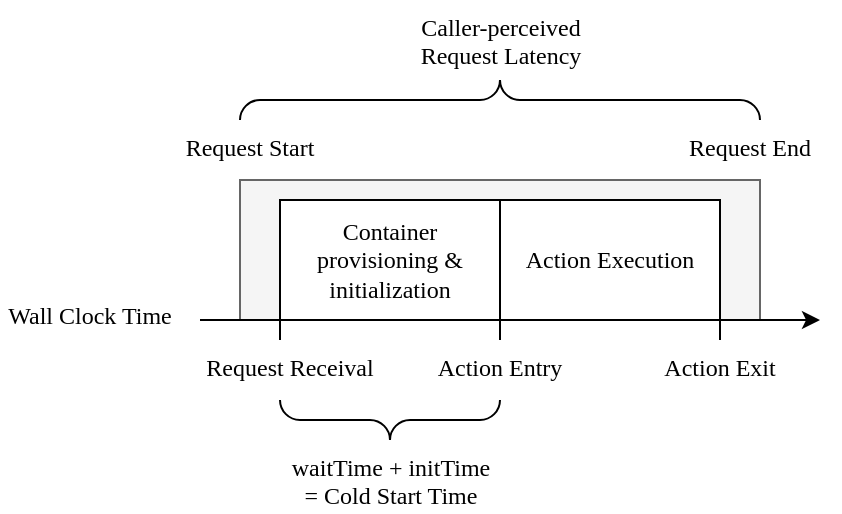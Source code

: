<mxfile version="14.5.1" type="device"><diagram id="k58uWXT8fB6DtH82Debm" name="Page-1"><mxGraphModel dx="771" dy="466" grid="1" gridSize="10" guides="1" tooltips="1" connect="1" arrows="1" fold="1" page="1" pageScale="1" pageWidth="850" pageHeight="1100" math="0" shadow="0"><root><mxCell id="0"/><mxCell id="1" parent="0"/><mxCell id="aBWQWzJFlca3ALoCiG6A-2" value="" style="rounded=0;whiteSpace=wrap;html=1;fillColor=#f5f5f5;strokeColor=#666666;fontColor=#333333;" vertex="1" parent="1"><mxGeometry x="140" y="290" width="260" height="70" as="geometry"/></mxCell><mxCell id="hPSVgwjThGMKdu3EWFac-1" value="&lt;div style=&quot;font-family: &amp;#34;linux biolinum o&amp;#34;&quot;&gt;&lt;span&gt;Container provisioning &amp;amp; initialization&lt;/span&gt;&lt;br&gt;&lt;/div&gt;" style="rounded=0;whiteSpace=wrap;html=1;" parent="1" vertex="1"><mxGeometry x="160" y="300" width="110" height="60" as="geometry"/></mxCell><mxCell id="hPSVgwjThGMKdu3EWFac-3" value="&lt;div style=&quot;font-family: &amp;#34;linux biolinum o&amp;#34;&quot;&gt;Action Execution&lt;/div&gt;" style="rounded=0;whiteSpace=wrap;html=1;" parent="1" vertex="1"><mxGeometry x="270" y="300" width="110" height="60" as="geometry"/></mxCell><mxCell id="hPSVgwjThGMKdu3EWFac-7" value="" style="endArrow=classic;html=1;" parent="1" edge="1"><mxGeometry width="50" height="50" relative="1" as="geometry"><mxPoint x="120" y="360" as="sourcePoint"/><mxPoint x="430" y="360" as="targetPoint"/></mxGeometry></mxCell><mxCell id="hPSVgwjThGMKdu3EWFac-8" value="" style="endArrow=none;html=1;" parent="1" edge="1"><mxGeometry width="50" height="50" relative="1" as="geometry"><mxPoint x="160" y="370" as="sourcePoint"/><mxPoint x="160" y="360" as="targetPoint"/></mxGeometry></mxCell><mxCell id="hPSVgwjThGMKdu3EWFac-9" value="&lt;span style=&quot;color: rgb(0 , 0 , 0) ; font-family: &amp;#34;linux biolinum o&amp;#34; ; font-size: 12px ; font-style: normal ; font-weight: 400 ; letter-spacing: normal ; text-indent: 0px ; text-transform: none ; word-spacing: 0px ; display: inline ; float: none ; background-color: rgb(255 , 255 , 255)&quot;&gt;Request Receival&lt;/span&gt;" style="text;whiteSpace=wrap;html=1;align=center;" parent="1" vertex="1"><mxGeometry x="120" y="370" width="90" height="30" as="geometry"/></mxCell><mxCell id="hPSVgwjThGMKdu3EWFac-10" value="&lt;span style=&quot;color: rgb(0 , 0 , 0) ; font-family: &amp;#34;linux biolinum o&amp;#34; ; font-size: 12px ; font-style: normal ; font-weight: 400 ; letter-spacing: normal ; text-indent: 0px ; text-transform: none ; word-spacing: 0px ; display: inline ; float: none ; background-color: rgb(255 , 255 , 255)&quot;&gt;Action Exit&lt;/span&gt;" style="text;whiteSpace=wrap;html=1;align=center;" parent="1" vertex="1"><mxGeometry x="335" y="370" width="90" height="30" as="geometry"/></mxCell><mxCell id="hPSVgwjThGMKdu3EWFac-11" value="" style="endArrow=none;html=1;exitX=0.5;exitY=0;exitDx=0;exitDy=0;" parent="1" source="hPSVgwjThGMKdu3EWFac-10" edge="1"><mxGeometry width="50" height="50" relative="1" as="geometry"><mxPoint x="170" y="380" as="sourcePoint"/><mxPoint x="380" y="360" as="targetPoint"/></mxGeometry></mxCell><mxCell id="hPSVgwjThGMKdu3EWFac-12" value="" style="endArrow=none;html=1;" parent="1" edge="1"><mxGeometry width="50" height="50" relative="1" as="geometry"><mxPoint x="270" y="370" as="sourcePoint"/><mxPoint x="270" y="360" as="targetPoint"/></mxGeometry></mxCell><mxCell id="hPSVgwjThGMKdu3EWFac-13" value="&lt;span style=&quot;color: rgb(0 , 0 , 0) ; font-family: &amp;#34;linux biolinum o&amp;#34; ; font-size: 12px ; font-style: normal ; font-weight: 400 ; letter-spacing: normal ; text-indent: 0px ; text-transform: none ; word-spacing: 0px ; display: inline ; float: none ; background-color: rgb(255 , 255 , 255)&quot;&gt;Action Entry&lt;/span&gt;" style="text;whiteSpace=wrap;html=1;align=center;" parent="1" vertex="1"><mxGeometry x="230" y="370" width="80" height="30" as="geometry"/></mxCell><mxCell id="hPSVgwjThGMKdu3EWFac-14" value="&lt;span style=&quot;color: rgb(0 , 0 , 0) ; font-family: &amp;#34;linux biolinum o&amp;#34; ; font-size: 12px ; font-style: normal ; font-weight: 400 ; letter-spacing: normal ; text-indent: 0px ; text-transform: none ; word-spacing: 0px ; display: inline ; float: none ; background-color: rgb(255 , 255 , 255)&quot;&gt;Wall Clock Time&lt;/span&gt;" style="text;whiteSpace=wrap;html=1;align=center;spacingTop=4;" parent="1" vertex="1"><mxGeometry x="20" y="340" width="90" height="30" as="geometry"/></mxCell><mxCell id="hPSVgwjThGMKdu3EWFac-15" value="" style="verticalLabelPosition=bottom;shadow=0;dashed=0;align=center;html=1;verticalAlign=top;strokeWidth=1;shape=mxgraph.mockup.markup.curlyBrace;rounded=0;flipV=1;" parent="1" vertex="1"><mxGeometry x="160" y="400" width="110" height="20" as="geometry"/></mxCell><mxCell id="hPSVgwjThGMKdu3EWFac-16" value="" style="verticalLabelPosition=bottom;shadow=0;dashed=0;align=center;html=1;verticalAlign=top;strokeWidth=1;shape=mxgraph.mockup.markup.curlyBrace;rounded=0;flipV=1;rotation=-180;" parent="1" vertex="1"><mxGeometry x="140" y="240" width="260" height="20" as="geometry"/></mxCell><mxCell id="hPSVgwjThGMKdu3EWFac-17" value="&lt;span style=&quot;color: rgb(0 , 0 , 0) ; font-family: &amp;#34;linux biolinum o&amp;#34; ; font-size: 12px ; font-style: normal ; font-weight: 400 ; letter-spacing: normal ; text-indent: 0px ; text-transform: none ; word-spacing: 0px ; display: inline ; float: none ; background-color: rgb(255 , 255 , 255)&quot;&gt;waitTime + initTime&lt;br&gt;= Cold Start Time&lt;br&gt;&lt;/span&gt;" style="text;whiteSpace=wrap;html=1;align=center;" parent="1" vertex="1"><mxGeometry x="162.5" y="420" width="105" height="30" as="geometry"/></mxCell><mxCell id="hPSVgwjThGMKdu3EWFac-18" value="&lt;span style=&quot;color: rgb(0 , 0 , 0) ; font-family: &amp;#34;linux biolinum o&amp;#34; ; font-size: 12px ; font-style: normal ; font-weight: 400 ; letter-spacing: normal ; text-indent: 0px ; text-transform: none ; word-spacing: 0px ; display: inline ; float: none ; background-color: rgb(255 , 255 , 255)&quot;&gt;Caller-perceived Request Latency&lt;br&gt;&lt;/span&gt;" style="text;whiteSpace=wrap;html=1;align=center;" parent="1" vertex="1"><mxGeometry x="217.5" y="200" width="105" height="30" as="geometry"/></mxCell><mxCell id="aBWQWzJFlca3ALoCiG6A-3" value="&lt;span style=&quot;color: rgb(0 , 0 , 0) ; font-family: &amp;#34;linux biolinum o&amp;#34; ; font-size: 12px ; font-style: normal ; font-weight: 400 ; letter-spacing: normal ; text-indent: 0px ; text-transform: none ; word-spacing: 0px ; display: inline ; float: none ; background-color: rgb(255 , 255 , 255)&quot;&gt;Request Start&lt;/span&gt;" style="text;whiteSpace=wrap;html=1;align=center;" vertex="1" parent="1"><mxGeometry x="100" y="260" width="90" height="30" as="geometry"/></mxCell><mxCell id="aBWQWzJFlca3ALoCiG6A-4" value="&lt;span style=&quot;color: rgb(0 , 0 , 0) ; font-family: &amp;#34;linux biolinum o&amp;#34; ; font-size: 12px ; font-style: normal ; font-weight: 400 ; letter-spacing: normal ; text-indent: 0px ; text-transform: none ; word-spacing: 0px ; display: inline ; float: none ; background-color: rgb(255 , 255 , 255)&quot;&gt;Request End&lt;/span&gt;" style="text;whiteSpace=wrap;html=1;align=center;" vertex="1" parent="1"><mxGeometry x="350" y="260" width="90" height="30" as="geometry"/></mxCell></root></mxGraphModel></diagram></mxfile>